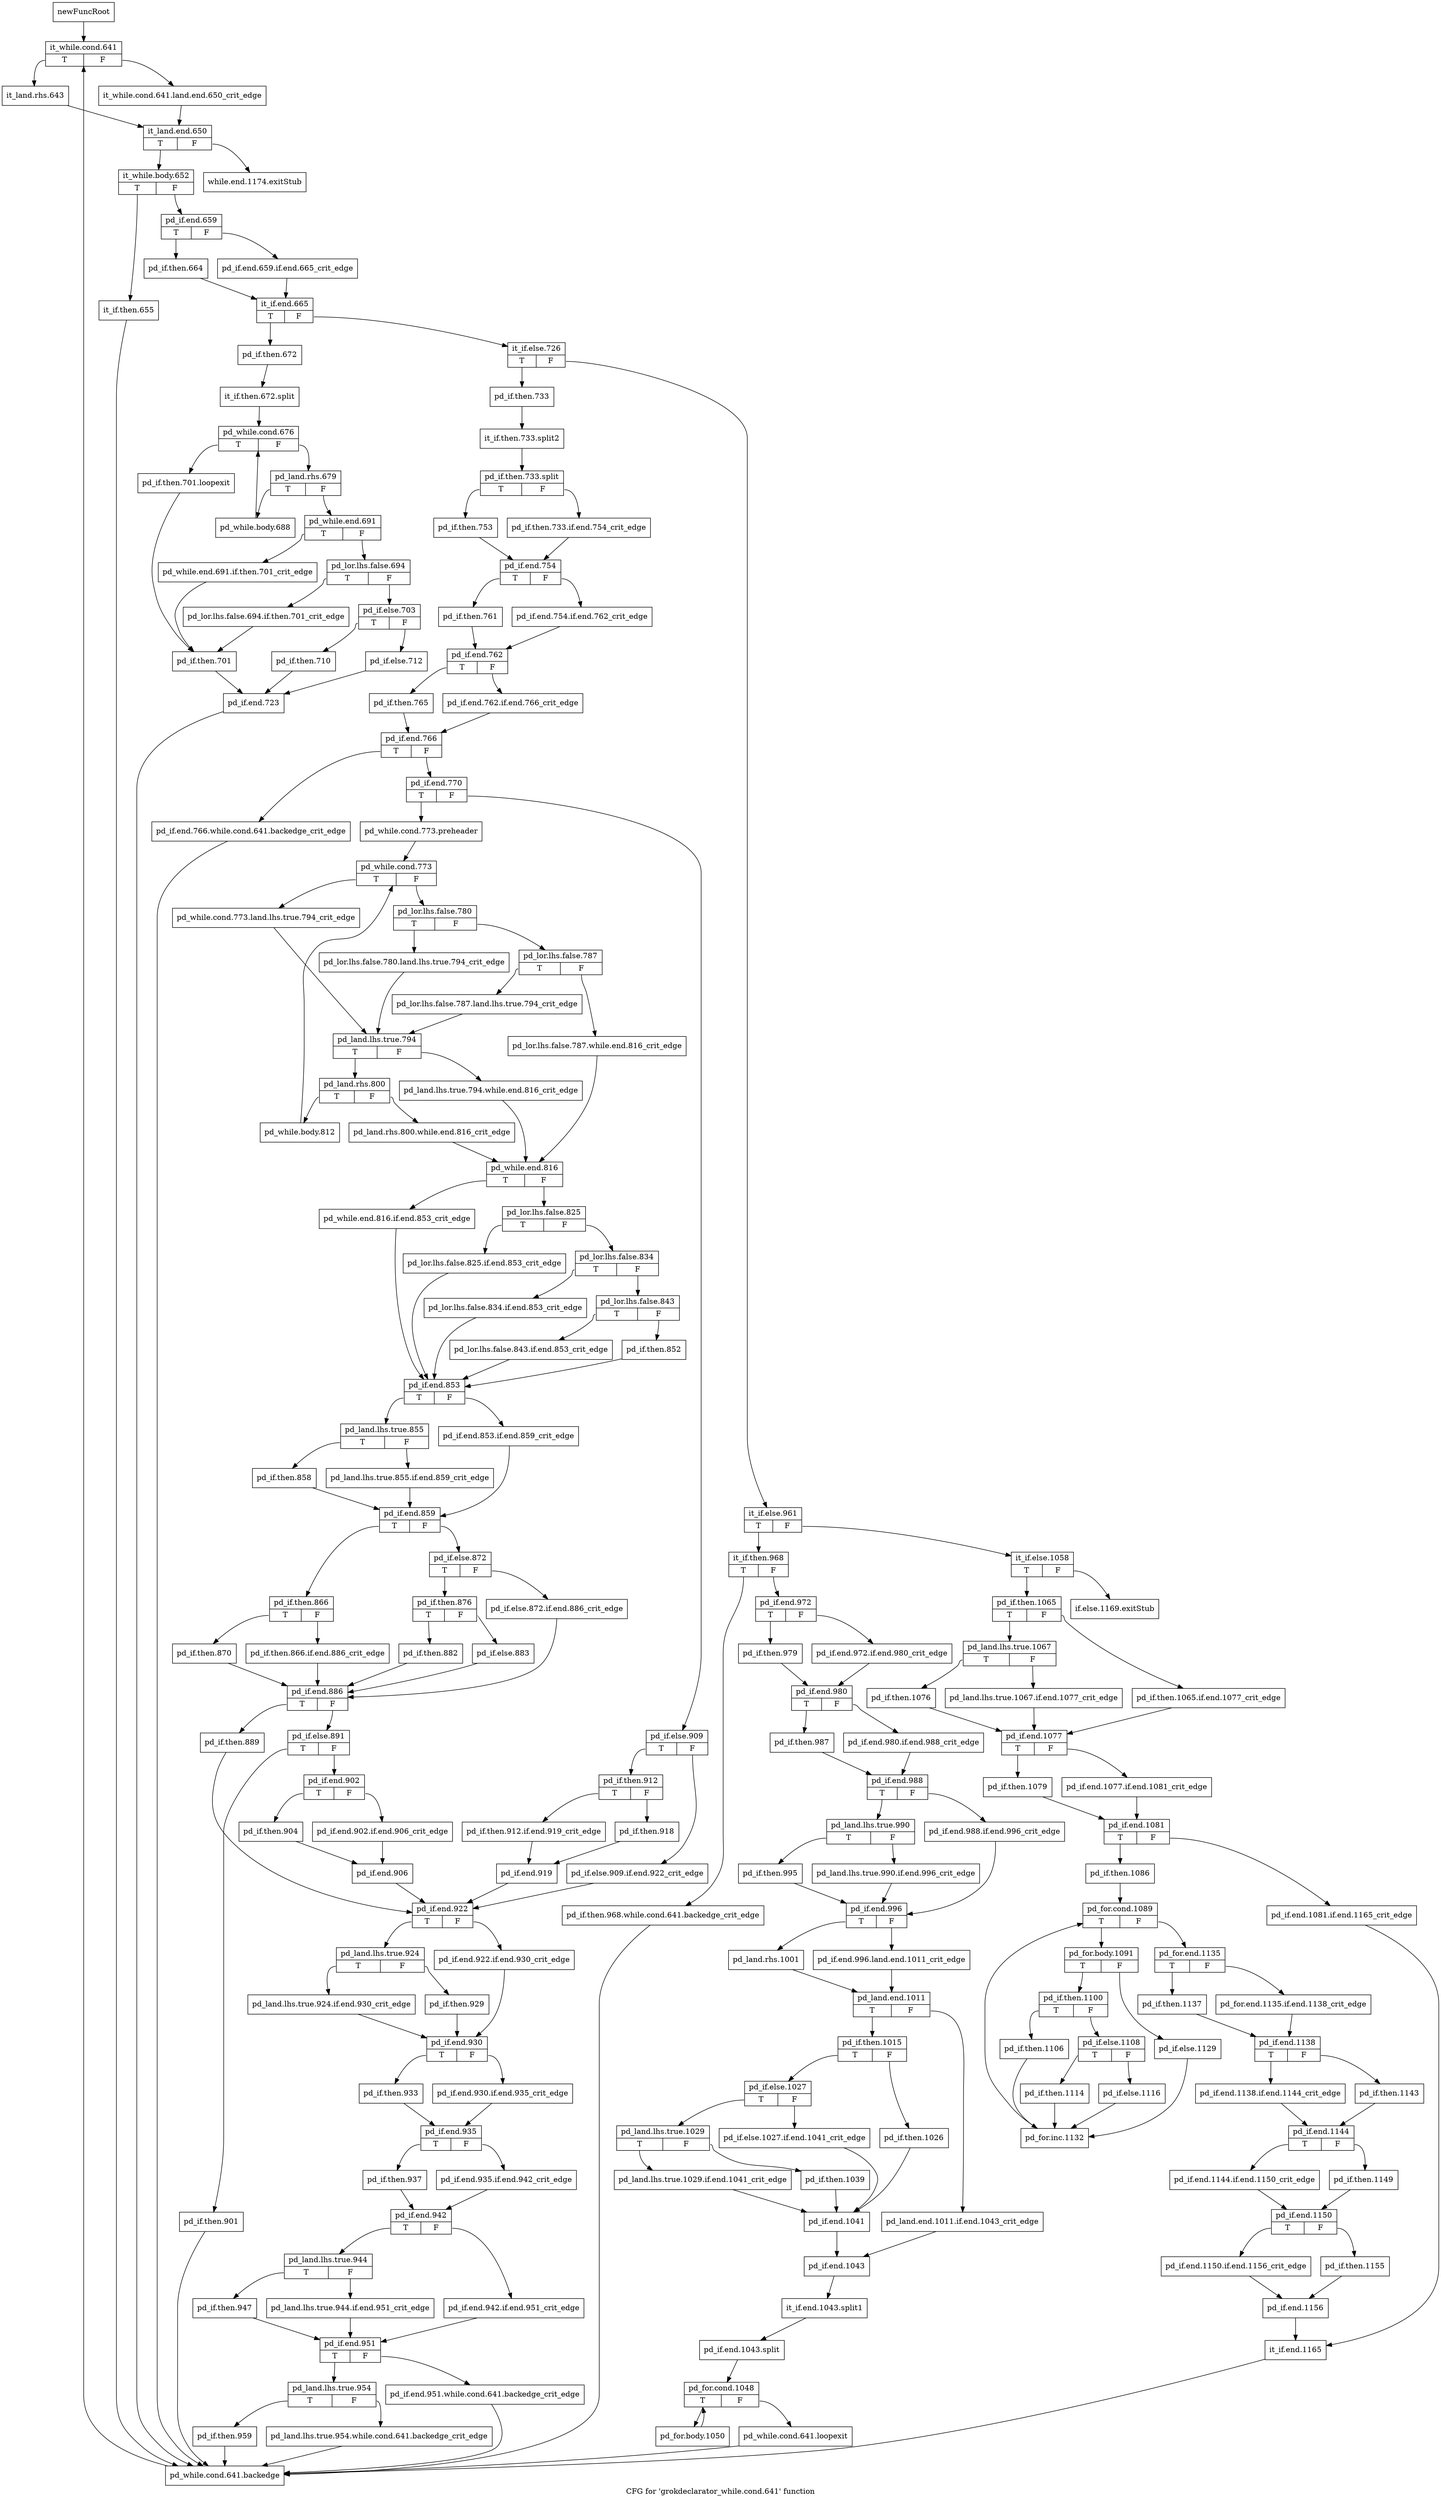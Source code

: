 digraph "CFG for 'grokdeclarator_while.cond.641' function" {
	label="CFG for 'grokdeclarator_while.cond.641' function";

	Node0xa008fe0 [shape=record,label="{newFuncRoot}"];
	Node0xa008fe0 -> Node0xa00ce40;
	Node0xa00cda0 [shape=record,label="{while.end.1174.exitStub}"];
	Node0xa00cdf0 [shape=record,label="{if.else.1169.exitStub}"];
	Node0xa00ce40 [shape=record,label="{it_while.cond.641|{<s0>T|<s1>F}}"];
	Node0xa00ce40:s0 -> Node0xa00cee0;
	Node0xa00ce40:s1 -> Node0xa00ce90;
	Node0xa00ce90 [shape=record,label="{it_while.cond.641.land.end.650_crit_edge}"];
	Node0xa00ce90 -> Node0xa00cf30;
	Node0xa00cee0 [shape=record,label="{it_land.rhs.643}"];
	Node0xa00cee0 -> Node0xa00cf30;
	Node0xa00cf30 [shape=record,label="{it_land.end.650|{<s0>T|<s1>F}}"];
	Node0xa00cf30:s0 -> Node0xa00cf80;
	Node0xa00cf30:s1 -> Node0xa00cda0;
	Node0xa00cf80 [shape=record,label="{it_while.body.652|{<s0>T|<s1>F}}"];
	Node0xa00cf80:s0 -> Node0xa010450;
	Node0xa00cf80:s1 -> Node0xa00cfd0;
	Node0xa00cfd0 [shape=record,label="{pd_if.end.659|{<s0>T|<s1>F}}"];
	Node0xa00cfd0:s0 -> Node0xa00d070;
	Node0xa00cfd0:s1 -> Node0xa00d020;
	Node0xa00d020 [shape=record,label="{pd_if.end.659.if.end.665_crit_edge}"];
	Node0xa00d020 -> Node0xa00d0c0;
	Node0xa00d070 [shape=record,label="{pd_if.then.664}"];
	Node0xa00d070 -> Node0xa00d0c0;
	Node0xa00d0c0 [shape=record,label="{it_if.end.665|{<s0>T|<s1>F}}"];
	Node0xa00d0c0:s0 -> Node0xa00fff0;
	Node0xa00d0c0:s1 -> Node0xa00d110;
	Node0xa00d110 [shape=record,label="{it_if.else.726|{<s0>T|<s1>F}}"];
	Node0xa00d110:s0 -> Node0xa00e600;
	Node0xa00d110:s1 -> Node0xa00d160;
	Node0xa00d160 [shape=record,label="{it_if.else.961|{<s0>T|<s1>F}}"];
	Node0xa00d160:s0 -> Node0xa00dca0;
	Node0xa00d160:s1 -> Node0xa00d1b0;
	Node0xa00d1b0 [shape=record,label="{it_if.else.1058|{<s0>T|<s1>F}}"];
	Node0xa00d1b0:s0 -> Node0xa00d200;
	Node0xa00d1b0:s1 -> Node0xa00cdf0;
	Node0xa00d200 [shape=record,label="{pd_if.then.1065|{<s0>T|<s1>F}}"];
	Node0xa00d200:s0 -> Node0xa00d2a0;
	Node0xa00d200:s1 -> Node0xa00d250;
	Node0xa00d250 [shape=record,label="{pd_if.then.1065.if.end.1077_crit_edge}"];
	Node0xa00d250 -> Node0xa00d390;
	Node0xa00d2a0 [shape=record,label="{pd_land.lhs.true.1067|{<s0>T|<s1>F}}"];
	Node0xa00d2a0:s0 -> Node0xa00d340;
	Node0xa00d2a0:s1 -> Node0xa00d2f0;
	Node0xa00d2f0 [shape=record,label="{pd_land.lhs.true.1067.if.end.1077_crit_edge}"];
	Node0xa00d2f0 -> Node0xa00d390;
	Node0xa00d340 [shape=record,label="{pd_if.then.1076}"];
	Node0xa00d340 -> Node0xa00d390;
	Node0xa00d390 [shape=record,label="{pd_if.end.1077|{<s0>T|<s1>F}}"];
	Node0xa00d390:s0 -> Node0xa00d430;
	Node0xa00d390:s1 -> Node0xa00d3e0;
	Node0xa00d3e0 [shape=record,label="{pd_if.end.1077.if.end.1081_crit_edge}"];
	Node0xa00d3e0 -> Node0xa00d480;
	Node0xa00d430 [shape=record,label="{pd_if.then.1079}"];
	Node0xa00d430 -> Node0xa00d480;
	Node0xa00d480 [shape=record,label="{pd_if.end.1081|{<s0>T|<s1>F}}"];
	Node0xa00d480:s0 -> Node0xa00d520;
	Node0xa00d480:s1 -> Node0xa00d4d0;
	Node0xa00d4d0 [shape=record,label="{pd_if.end.1081.if.end.1165_crit_edge}"];
	Node0xa00d4d0 -> Node0xa00d9d0;
	Node0xa00d520 [shape=record,label="{pd_if.then.1086}"];
	Node0xa00d520 -> Node0xa00d570;
	Node0xa00d570 [shape=record,label="{pd_for.cond.1089|{<s0>T|<s1>F}}"];
	Node0xa00d570:s0 -> Node0xa00da20;
	Node0xa00d570:s1 -> Node0xa00d5c0;
	Node0xa00d5c0 [shape=record,label="{pd_for.end.1135|{<s0>T|<s1>F}}"];
	Node0xa00d5c0:s0 -> Node0xa00d660;
	Node0xa00d5c0:s1 -> Node0xa00d610;
	Node0xa00d610 [shape=record,label="{pd_for.end.1135.if.end.1138_crit_edge}"];
	Node0xa00d610 -> Node0xa00d6b0;
	Node0xa00d660 [shape=record,label="{pd_if.then.1137}"];
	Node0xa00d660 -> Node0xa00d6b0;
	Node0xa00d6b0 [shape=record,label="{pd_if.end.1138|{<s0>T|<s1>F}}"];
	Node0xa00d6b0:s0 -> Node0xa00d750;
	Node0xa00d6b0:s1 -> Node0xa00d700;
	Node0xa00d700 [shape=record,label="{pd_if.then.1143}"];
	Node0xa00d700 -> Node0xa00d7a0;
	Node0xa00d750 [shape=record,label="{pd_if.end.1138.if.end.1144_crit_edge}"];
	Node0xa00d750 -> Node0xa00d7a0;
	Node0xa00d7a0 [shape=record,label="{pd_if.end.1144|{<s0>T|<s1>F}}"];
	Node0xa00d7a0:s0 -> Node0xa00d840;
	Node0xa00d7a0:s1 -> Node0xa00d7f0;
	Node0xa00d7f0 [shape=record,label="{pd_if.then.1149}"];
	Node0xa00d7f0 -> Node0xa00d890;
	Node0xa00d840 [shape=record,label="{pd_if.end.1144.if.end.1150_crit_edge}"];
	Node0xa00d840 -> Node0xa00d890;
	Node0xa00d890 [shape=record,label="{pd_if.end.1150|{<s0>T|<s1>F}}"];
	Node0xa00d890:s0 -> Node0xa00d930;
	Node0xa00d890:s1 -> Node0xa00d8e0;
	Node0xa00d8e0 [shape=record,label="{pd_if.then.1155}"];
	Node0xa00d8e0 -> Node0xa00d980;
	Node0xa00d930 [shape=record,label="{pd_if.end.1150.if.end.1156_crit_edge}"];
	Node0xa00d930 -> Node0xa00d980;
	Node0xa00d980 [shape=record,label="{pd_if.end.1156}"];
	Node0xa00d980 -> Node0xa00d9d0;
	Node0xa00d9d0 [shape=record,label="{it_if.end.1165}"];
	Node0xa00d9d0 -> Node0xa0104a0;
	Node0xa00da20 [shape=record,label="{pd_for.body.1091|{<s0>T|<s1>F}}"];
	Node0xa00da20:s0 -> Node0xa00dac0;
	Node0xa00da20:s1 -> Node0xa00da70;
	Node0xa00da70 [shape=record,label="{pd_if.else.1129}"];
	Node0xa00da70 -> Node0xa00dc50;
	Node0xa00dac0 [shape=record,label="{pd_if.then.1100|{<s0>T|<s1>F}}"];
	Node0xa00dac0:s0 -> Node0xa00dc00;
	Node0xa00dac0:s1 -> Node0xa00db10;
	Node0xa00db10 [shape=record,label="{pd_if.else.1108|{<s0>T|<s1>F}}"];
	Node0xa00db10:s0 -> Node0xa00dbb0;
	Node0xa00db10:s1 -> Node0xa00db60;
	Node0xa00db60 [shape=record,label="{pd_if.else.1116}"];
	Node0xa00db60 -> Node0xa00dc50;
	Node0xa00dbb0 [shape=record,label="{pd_if.then.1114}"];
	Node0xa00dbb0 -> Node0xa00dc50;
	Node0xa00dc00 [shape=record,label="{pd_if.then.1106}"];
	Node0xa00dc00 -> Node0xa00dc50;
	Node0xa00dc50 [shape=record,label="{pd_for.inc.1132}"];
	Node0xa00dc50 -> Node0xa00d570;
	Node0xa00dca0 [shape=record,label="{it_if.then.968|{<s0>T|<s1>F}}"];
	Node0xa00dca0:s0 -> Node0xa00e5b0;
	Node0xa00dca0:s1 -> Node0xa00dcf0;
	Node0xa00dcf0 [shape=record,label="{pd_if.end.972|{<s0>T|<s1>F}}"];
	Node0xa00dcf0:s0 -> Node0xa00dd90;
	Node0xa00dcf0:s1 -> Node0xa00dd40;
	Node0xa00dd40 [shape=record,label="{pd_if.end.972.if.end.980_crit_edge}"];
	Node0xa00dd40 -> Node0xa00dde0;
	Node0xa00dd90 [shape=record,label="{pd_if.then.979}"];
	Node0xa00dd90 -> Node0xa00dde0;
	Node0xa00dde0 [shape=record,label="{pd_if.end.980|{<s0>T|<s1>F}}"];
	Node0xa00dde0:s0 -> Node0xa00de80;
	Node0xa00dde0:s1 -> Node0xa00de30;
	Node0xa00de30 [shape=record,label="{pd_if.end.980.if.end.988_crit_edge}"];
	Node0xa00de30 -> Node0xa00ded0;
	Node0xa00de80 [shape=record,label="{pd_if.then.987}"];
	Node0xa00de80 -> Node0xa00ded0;
	Node0xa00ded0 [shape=record,label="{pd_if.end.988|{<s0>T|<s1>F}}"];
	Node0xa00ded0:s0 -> Node0xa00df70;
	Node0xa00ded0:s1 -> Node0xa00df20;
	Node0xa00df20 [shape=record,label="{pd_if.end.988.if.end.996_crit_edge}"];
	Node0xa00df20 -> Node0xa00e060;
	Node0xa00df70 [shape=record,label="{pd_land.lhs.true.990|{<s0>T|<s1>F}}"];
	Node0xa00df70:s0 -> Node0xa00e010;
	Node0xa00df70:s1 -> Node0xa00dfc0;
	Node0xa00dfc0 [shape=record,label="{pd_land.lhs.true.990.if.end.996_crit_edge}"];
	Node0xa00dfc0 -> Node0xa00e060;
	Node0xa00e010 [shape=record,label="{pd_if.then.995}"];
	Node0xa00e010 -> Node0xa00e060;
	Node0xa00e060 [shape=record,label="{pd_if.end.996|{<s0>T|<s1>F}}"];
	Node0xa00e060:s0 -> Node0xa00e100;
	Node0xa00e060:s1 -> Node0xa00e0b0;
	Node0xa00e0b0 [shape=record,label="{pd_if.end.996.land.end.1011_crit_edge}"];
	Node0xa00e0b0 -> Node0xa00e150;
	Node0xa00e100 [shape=record,label="{pd_land.rhs.1001}"];
	Node0xa00e100 -> Node0xa00e150;
	Node0xa00e150 [shape=record,label="{pd_land.end.1011|{<s0>T|<s1>F}}"];
	Node0xa00e150:s0 -> Node0xa00e1f0;
	Node0xa00e150:s1 -> Node0xa00e1a0;
	Node0xa00e1a0 [shape=record,label="{pd_land.end.1011.if.end.1043_crit_edge}"];
	Node0xa00e1a0 -> Node0xa00e470;
	Node0xa00e1f0 [shape=record,label="{pd_if.then.1015|{<s0>T|<s1>F}}"];
	Node0xa00e1f0:s0 -> Node0xa00e290;
	Node0xa00e1f0:s1 -> Node0xa00e240;
	Node0xa00e240 [shape=record,label="{pd_if.then.1026}"];
	Node0xa00e240 -> Node0xa00e420;
	Node0xa00e290 [shape=record,label="{pd_if.else.1027|{<s0>T|<s1>F}}"];
	Node0xa00e290:s0 -> Node0xa00e330;
	Node0xa00e290:s1 -> Node0xa00e2e0;
	Node0xa00e2e0 [shape=record,label="{pd_if.else.1027.if.end.1041_crit_edge}"];
	Node0xa00e2e0 -> Node0xa00e420;
	Node0xa00e330 [shape=record,label="{pd_land.lhs.true.1029|{<s0>T|<s1>F}}"];
	Node0xa00e330:s0 -> Node0xa00e3d0;
	Node0xa00e330:s1 -> Node0xa00e380;
	Node0xa00e380 [shape=record,label="{pd_if.then.1039}"];
	Node0xa00e380 -> Node0xa00e420;
	Node0xa00e3d0 [shape=record,label="{pd_land.lhs.true.1029.if.end.1041_crit_edge}"];
	Node0xa00e3d0 -> Node0xa00e420;
	Node0xa00e420 [shape=record,label="{pd_if.end.1041}"];
	Node0xa00e420 -> Node0xa00e470;
	Node0xa00e470 [shape=record,label="{pd_if.end.1043}"];
	Node0xa00e470 -> Node0xf0cc330;
	Node0xf0cc330 [shape=record,label="{it_if.end.1043.split1}"];
	Node0xf0cc330 -> Node0xf0d4770;
	Node0xf0d4770 [shape=record,label="{pd_if.end.1043.split}"];
	Node0xf0d4770 -> Node0xa00e4c0;
	Node0xa00e4c0 [shape=record,label="{pd_for.cond.1048|{<s0>T|<s1>F}}"];
	Node0xa00e4c0:s0 -> Node0xa00e560;
	Node0xa00e4c0:s1 -> Node0xa00e510;
	Node0xa00e510 [shape=record,label="{pd_while.cond.641.loopexit}"];
	Node0xa00e510 -> Node0xa0104a0;
	Node0xa00e560 [shape=record,label="{pd_for.body.1050}"];
	Node0xa00e560 -> Node0xa00e4c0;
	Node0xa00e5b0 [shape=record,label="{pd_if.then.968.while.cond.641.backedge_crit_edge}"];
	Node0xa00e5b0 -> Node0xa0104a0;
	Node0xa00e600 [shape=record,label="{pd_if.then.733}"];
	Node0xa00e600 -> Node0xf0cc8b0;
	Node0xf0cc8b0 [shape=record,label="{it_if.then.733.split2}"];
	Node0xf0cc8b0 -> Node0xf0ccc00;
	Node0xf0ccc00 [shape=record,label="{pd_if.then.733.split|{<s0>T|<s1>F}}"];
	Node0xf0ccc00:s0 -> Node0xa00e6a0;
	Node0xf0ccc00:s1 -> Node0xa00e650;
	Node0xa00e650 [shape=record,label="{pd_if.then.733.if.end.754_crit_edge}"];
	Node0xa00e650 -> Node0xa00e6f0;
	Node0xa00e6a0 [shape=record,label="{pd_if.then.753}"];
	Node0xa00e6a0 -> Node0xa00e6f0;
	Node0xa00e6f0 [shape=record,label="{pd_if.end.754|{<s0>T|<s1>F}}"];
	Node0xa00e6f0:s0 -> Node0xa00e790;
	Node0xa00e6f0:s1 -> Node0xa00e740;
	Node0xa00e740 [shape=record,label="{pd_if.end.754.if.end.762_crit_edge}"];
	Node0xa00e740 -> Node0xa00e7e0;
	Node0xa00e790 [shape=record,label="{pd_if.then.761}"];
	Node0xa00e790 -> Node0xa00e7e0;
	Node0xa00e7e0 [shape=record,label="{pd_if.end.762|{<s0>T|<s1>F}}"];
	Node0xa00e7e0:s0 -> Node0xa00e880;
	Node0xa00e7e0:s1 -> Node0xa00e830;
	Node0xa00e830 [shape=record,label="{pd_if.end.762.if.end.766_crit_edge}"];
	Node0xa00e830 -> Node0xa00e8d0;
	Node0xa00e880 [shape=record,label="{pd_if.then.765}"];
	Node0xa00e880 -> Node0xa00e8d0;
	Node0xa00e8d0 [shape=record,label="{pd_if.end.766|{<s0>T|<s1>F}}"];
	Node0xa00e8d0:s0 -> Node0xa00ffa0;
	Node0xa00e8d0:s1 -> Node0xa00e920;
	Node0xa00e920 [shape=record,label="{pd_if.end.770|{<s0>T|<s1>F}}"];
	Node0xa00e920:s0 -> Node0xa00eb50;
	Node0xa00e920:s1 -> Node0xa00e970;
	Node0xa00e970 [shape=record,label="{pd_if.else.909|{<s0>T|<s1>F}}"];
	Node0xa00e970:s0 -> Node0xa00ea10;
	Node0xa00e970:s1 -> Node0xa00e9c0;
	Node0xa00e9c0 [shape=record,label="{pd_if.else.909.if.end.922_crit_edge}"];
	Node0xa00e9c0 -> Node0xa00f8c0;
	Node0xa00ea10 [shape=record,label="{pd_if.then.912|{<s0>T|<s1>F}}"];
	Node0xa00ea10:s0 -> Node0xa00eab0;
	Node0xa00ea10:s1 -> Node0xa00ea60;
	Node0xa00ea60 [shape=record,label="{pd_if.then.918}"];
	Node0xa00ea60 -> Node0xa00eb00;
	Node0xa00eab0 [shape=record,label="{pd_if.then.912.if.end.919_crit_edge}"];
	Node0xa00eab0 -> Node0xa00eb00;
	Node0xa00eb00 [shape=record,label="{pd_if.end.919}"];
	Node0xa00eb00 -> Node0xa00f8c0;
	Node0xa00eb50 [shape=record,label="{pd_while.cond.773.preheader}"];
	Node0xa00eb50 -> Node0xa00eba0;
	Node0xa00eba0 [shape=record,label="{pd_while.cond.773|{<s0>T|<s1>F}}"];
	Node0xa00eba0:s0 -> Node0xa00ed80;
	Node0xa00eba0:s1 -> Node0xa00ebf0;
	Node0xa00ebf0 [shape=record,label="{pd_lor.lhs.false.780|{<s0>T|<s1>F}}"];
	Node0xa00ebf0:s0 -> Node0xa00ed30;
	Node0xa00ebf0:s1 -> Node0xa00ec40;
	Node0xa00ec40 [shape=record,label="{pd_lor.lhs.false.787|{<s0>T|<s1>F}}"];
	Node0xa00ec40:s0 -> Node0xa00ece0;
	Node0xa00ec40:s1 -> Node0xa00ec90;
	Node0xa00ec90 [shape=record,label="{pd_lor.lhs.false.787.while.end.816_crit_edge}"];
	Node0xa00ec90 -> Node0xa00ef10;
	Node0xa00ece0 [shape=record,label="{pd_lor.lhs.false.787.land.lhs.true.794_crit_edge}"];
	Node0xa00ece0 -> Node0xa00edd0;
	Node0xa00ed30 [shape=record,label="{pd_lor.lhs.false.780.land.lhs.true.794_crit_edge}"];
	Node0xa00ed30 -> Node0xa00edd0;
	Node0xa00ed80 [shape=record,label="{pd_while.cond.773.land.lhs.true.794_crit_edge}"];
	Node0xa00ed80 -> Node0xa00edd0;
	Node0xa00edd0 [shape=record,label="{pd_land.lhs.true.794|{<s0>T|<s1>F}}"];
	Node0xa00edd0:s0 -> Node0xa00ee70;
	Node0xa00edd0:s1 -> Node0xa00ee20;
	Node0xa00ee20 [shape=record,label="{pd_land.lhs.true.794.while.end.816_crit_edge}"];
	Node0xa00ee20 -> Node0xa00ef10;
	Node0xa00ee70 [shape=record,label="{pd_land.rhs.800|{<s0>T|<s1>F}}"];
	Node0xa00ee70:s0 -> Node0xa00ff50;
	Node0xa00ee70:s1 -> Node0xa00eec0;
	Node0xa00eec0 [shape=record,label="{pd_land.rhs.800.while.end.816_crit_edge}"];
	Node0xa00eec0 -> Node0xa00ef10;
	Node0xa00ef10 [shape=record,label="{pd_while.end.816|{<s0>T|<s1>F}}"];
	Node0xa00ef10:s0 -> Node0xa00f190;
	Node0xa00ef10:s1 -> Node0xa00ef60;
	Node0xa00ef60 [shape=record,label="{pd_lor.lhs.false.825|{<s0>T|<s1>F}}"];
	Node0xa00ef60:s0 -> Node0xa00f140;
	Node0xa00ef60:s1 -> Node0xa00efb0;
	Node0xa00efb0 [shape=record,label="{pd_lor.lhs.false.834|{<s0>T|<s1>F}}"];
	Node0xa00efb0:s0 -> Node0xa00f0f0;
	Node0xa00efb0:s1 -> Node0xa00f000;
	Node0xa00f000 [shape=record,label="{pd_lor.lhs.false.843|{<s0>T|<s1>F}}"];
	Node0xa00f000:s0 -> Node0xa00f0a0;
	Node0xa00f000:s1 -> Node0xa00f050;
	Node0xa00f050 [shape=record,label="{pd_if.then.852}"];
	Node0xa00f050 -> Node0xa00f1e0;
	Node0xa00f0a0 [shape=record,label="{pd_lor.lhs.false.843.if.end.853_crit_edge}"];
	Node0xa00f0a0 -> Node0xa00f1e0;
	Node0xa00f0f0 [shape=record,label="{pd_lor.lhs.false.834.if.end.853_crit_edge}"];
	Node0xa00f0f0 -> Node0xa00f1e0;
	Node0xa00f140 [shape=record,label="{pd_lor.lhs.false.825.if.end.853_crit_edge}"];
	Node0xa00f140 -> Node0xa00f1e0;
	Node0xa00f190 [shape=record,label="{pd_while.end.816.if.end.853_crit_edge}"];
	Node0xa00f190 -> Node0xa00f1e0;
	Node0xa00f1e0 [shape=record,label="{pd_if.end.853|{<s0>T|<s1>F}}"];
	Node0xa00f1e0:s0 -> Node0xa00f280;
	Node0xa00f1e0:s1 -> Node0xa00f230;
	Node0xa00f230 [shape=record,label="{pd_if.end.853.if.end.859_crit_edge}"];
	Node0xa00f230 -> Node0xa00f370;
	Node0xa00f280 [shape=record,label="{pd_land.lhs.true.855|{<s0>T|<s1>F}}"];
	Node0xa00f280:s0 -> Node0xa00f320;
	Node0xa00f280:s1 -> Node0xa00f2d0;
	Node0xa00f2d0 [shape=record,label="{pd_land.lhs.true.855.if.end.859_crit_edge}"];
	Node0xa00f2d0 -> Node0xa00f370;
	Node0xa00f320 [shape=record,label="{pd_if.then.858}"];
	Node0xa00f320 -> Node0xa00f370;
	Node0xa00f370 [shape=record,label="{pd_if.end.859|{<s0>T|<s1>F}}"];
	Node0xa00f370:s0 -> Node0xa00f550;
	Node0xa00f370:s1 -> Node0xa00f3c0;
	Node0xa00f3c0 [shape=record,label="{pd_if.else.872|{<s0>T|<s1>F}}"];
	Node0xa00f3c0:s0 -> Node0xa00f460;
	Node0xa00f3c0:s1 -> Node0xa00f410;
	Node0xa00f410 [shape=record,label="{pd_if.else.872.if.end.886_crit_edge}"];
	Node0xa00f410 -> Node0xa00f640;
	Node0xa00f460 [shape=record,label="{pd_if.then.876|{<s0>T|<s1>F}}"];
	Node0xa00f460:s0 -> Node0xa00f500;
	Node0xa00f460:s1 -> Node0xa00f4b0;
	Node0xa00f4b0 [shape=record,label="{pd_if.else.883}"];
	Node0xa00f4b0 -> Node0xa00f640;
	Node0xa00f500 [shape=record,label="{pd_if.then.882}"];
	Node0xa00f500 -> Node0xa00f640;
	Node0xa00f550 [shape=record,label="{pd_if.then.866|{<s0>T|<s1>F}}"];
	Node0xa00f550:s0 -> Node0xa00f5f0;
	Node0xa00f550:s1 -> Node0xa00f5a0;
	Node0xa00f5a0 [shape=record,label="{pd_if.then.866.if.end.886_crit_edge}"];
	Node0xa00f5a0 -> Node0xa00f640;
	Node0xa00f5f0 [shape=record,label="{pd_if.then.870}"];
	Node0xa00f5f0 -> Node0xa00f640;
	Node0xa00f640 [shape=record,label="{pd_if.end.886|{<s0>T|<s1>F}}"];
	Node0xa00f640:s0 -> Node0xa00f870;
	Node0xa00f640:s1 -> Node0xa00f690;
	Node0xa00f690 [shape=record,label="{pd_if.else.891|{<s0>T|<s1>F}}"];
	Node0xa00f690:s0 -> Node0xa00f820;
	Node0xa00f690:s1 -> Node0xa00f6e0;
	Node0xa00f6e0 [shape=record,label="{pd_if.end.902|{<s0>T|<s1>F}}"];
	Node0xa00f6e0:s0 -> Node0xa00f780;
	Node0xa00f6e0:s1 -> Node0xa00f730;
	Node0xa00f730 [shape=record,label="{pd_if.end.902.if.end.906_crit_edge}"];
	Node0xa00f730 -> Node0xa00f7d0;
	Node0xa00f780 [shape=record,label="{pd_if.then.904}"];
	Node0xa00f780 -> Node0xa00f7d0;
	Node0xa00f7d0 [shape=record,label="{pd_if.end.906}"];
	Node0xa00f7d0 -> Node0xa00f8c0;
	Node0xa00f820 [shape=record,label="{pd_if.then.901}"];
	Node0xa00f820 -> Node0xa0104a0;
	Node0xa00f870 [shape=record,label="{pd_if.then.889}"];
	Node0xa00f870 -> Node0xa00f8c0;
	Node0xa00f8c0 [shape=record,label="{pd_if.end.922|{<s0>T|<s1>F}}"];
	Node0xa00f8c0:s0 -> Node0xa00f960;
	Node0xa00f8c0:s1 -> Node0xa00f910;
	Node0xa00f910 [shape=record,label="{pd_if.end.922.if.end.930_crit_edge}"];
	Node0xa00f910 -> Node0xa00fa50;
	Node0xa00f960 [shape=record,label="{pd_land.lhs.true.924|{<s0>T|<s1>F}}"];
	Node0xa00f960:s0 -> Node0xa00fa00;
	Node0xa00f960:s1 -> Node0xa00f9b0;
	Node0xa00f9b0 [shape=record,label="{pd_if.then.929}"];
	Node0xa00f9b0 -> Node0xa00fa50;
	Node0xa00fa00 [shape=record,label="{pd_land.lhs.true.924.if.end.930_crit_edge}"];
	Node0xa00fa00 -> Node0xa00fa50;
	Node0xa00fa50 [shape=record,label="{pd_if.end.930|{<s0>T|<s1>F}}"];
	Node0xa00fa50:s0 -> Node0xa00faf0;
	Node0xa00fa50:s1 -> Node0xa00faa0;
	Node0xa00faa0 [shape=record,label="{pd_if.end.930.if.end.935_crit_edge}"];
	Node0xa00faa0 -> Node0xa00fb40;
	Node0xa00faf0 [shape=record,label="{pd_if.then.933}"];
	Node0xa00faf0 -> Node0xa00fb40;
	Node0xa00fb40 [shape=record,label="{pd_if.end.935|{<s0>T|<s1>F}}"];
	Node0xa00fb40:s0 -> Node0xa00fbe0;
	Node0xa00fb40:s1 -> Node0xa00fb90;
	Node0xa00fb90 [shape=record,label="{pd_if.end.935.if.end.942_crit_edge}"];
	Node0xa00fb90 -> Node0xa00fc30;
	Node0xa00fbe0 [shape=record,label="{pd_if.then.937}"];
	Node0xa00fbe0 -> Node0xa00fc30;
	Node0xa00fc30 [shape=record,label="{pd_if.end.942|{<s0>T|<s1>F}}"];
	Node0xa00fc30:s0 -> Node0xa00fcd0;
	Node0xa00fc30:s1 -> Node0xa00fc80;
	Node0xa00fc80 [shape=record,label="{pd_if.end.942.if.end.951_crit_edge}"];
	Node0xa00fc80 -> Node0xa00fdc0;
	Node0xa00fcd0 [shape=record,label="{pd_land.lhs.true.944|{<s0>T|<s1>F}}"];
	Node0xa00fcd0:s0 -> Node0xa00fd70;
	Node0xa00fcd0:s1 -> Node0xa00fd20;
	Node0xa00fd20 [shape=record,label="{pd_land.lhs.true.944.if.end.951_crit_edge}"];
	Node0xa00fd20 -> Node0xa00fdc0;
	Node0xa00fd70 [shape=record,label="{pd_if.then.947}"];
	Node0xa00fd70 -> Node0xa00fdc0;
	Node0xa00fdc0 [shape=record,label="{pd_if.end.951|{<s0>T|<s1>F}}"];
	Node0xa00fdc0:s0 -> Node0xa00fe60;
	Node0xa00fdc0:s1 -> Node0xa00fe10;
	Node0xa00fe10 [shape=record,label="{pd_if.end.951.while.cond.641.backedge_crit_edge}"];
	Node0xa00fe10 -> Node0xa0104a0;
	Node0xa00fe60 [shape=record,label="{pd_land.lhs.true.954|{<s0>T|<s1>F}}"];
	Node0xa00fe60:s0 -> Node0xa00ff00;
	Node0xa00fe60:s1 -> Node0xa00feb0;
	Node0xa00feb0 [shape=record,label="{pd_land.lhs.true.954.while.cond.641.backedge_crit_edge}"];
	Node0xa00feb0 -> Node0xa0104a0;
	Node0xa00ff00 [shape=record,label="{pd_if.then.959}"];
	Node0xa00ff00 -> Node0xa0104a0;
	Node0xa00ff50 [shape=record,label="{pd_while.body.812}"];
	Node0xa00ff50 -> Node0xa00eba0;
	Node0xa00ffa0 [shape=record,label="{pd_if.end.766.while.cond.641.backedge_crit_edge}"];
	Node0xa00ffa0 -> Node0xa0104a0;
	Node0xa00fff0 [shape=record,label="{pd_if.then.672}"];
	Node0xa00fff0 -> Node0xf0cc1a0;
	Node0xf0cc1a0 [shape=record,label="{it_if.then.672.split}"];
	Node0xf0cc1a0 -> Node0xa010040;
	Node0xa010040 [shape=record,label="{pd_while.cond.676|{<s0>T|<s1>F}}"];
	Node0xa010040:s0 -> Node0xa010360;
	Node0xa010040:s1 -> Node0xa010090;
	Node0xa010090 [shape=record,label="{pd_land.rhs.679|{<s0>T|<s1>F}}"];
	Node0xa010090:s0 -> Node0xa010310;
	Node0xa010090:s1 -> Node0xa0100e0;
	Node0xa0100e0 [shape=record,label="{pd_while.end.691|{<s0>T|<s1>F}}"];
	Node0xa0100e0:s0 -> Node0xa0102c0;
	Node0xa0100e0:s1 -> Node0xa010130;
	Node0xa010130 [shape=record,label="{pd_lor.lhs.false.694|{<s0>T|<s1>F}}"];
	Node0xa010130:s0 -> Node0xa010270;
	Node0xa010130:s1 -> Node0xa010180;
	Node0xa010180 [shape=record,label="{pd_if.else.703|{<s0>T|<s1>F}}"];
	Node0xa010180:s0 -> Node0xa010220;
	Node0xa010180:s1 -> Node0xa0101d0;
	Node0xa0101d0 [shape=record,label="{pd_if.else.712}"];
	Node0xa0101d0 -> Node0xa010400;
	Node0xa010220 [shape=record,label="{pd_if.then.710}"];
	Node0xa010220 -> Node0xa010400;
	Node0xa010270 [shape=record,label="{pd_lor.lhs.false.694.if.then.701_crit_edge}"];
	Node0xa010270 -> Node0xa0103b0;
	Node0xa0102c0 [shape=record,label="{pd_while.end.691.if.then.701_crit_edge}"];
	Node0xa0102c0 -> Node0xa0103b0;
	Node0xa010310 [shape=record,label="{pd_while.body.688}"];
	Node0xa010310 -> Node0xa010040;
	Node0xa010360 [shape=record,label="{pd_if.then.701.loopexit}"];
	Node0xa010360 -> Node0xa0103b0;
	Node0xa0103b0 [shape=record,label="{pd_if.then.701}"];
	Node0xa0103b0 -> Node0xa010400;
	Node0xa010400 [shape=record,label="{pd_if.end.723}"];
	Node0xa010400 -> Node0xa0104a0;
	Node0xa010450 [shape=record,label="{it_if.then.655}"];
	Node0xa010450 -> Node0xa0104a0;
	Node0xa0104a0 [shape=record,label="{pd_while.cond.641.backedge}"];
	Node0xa0104a0 -> Node0xa00ce40;
}
